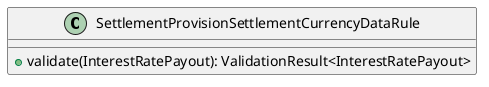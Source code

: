 @startuml

    class SettlementProvisionSettlementCurrencyDataRule [[SettlementProvisionSettlementCurrencyDataRule.html]] {
        +validate(InterestRatePayout): ValidationResult<InterestRatePayout>
    }

@enduml
